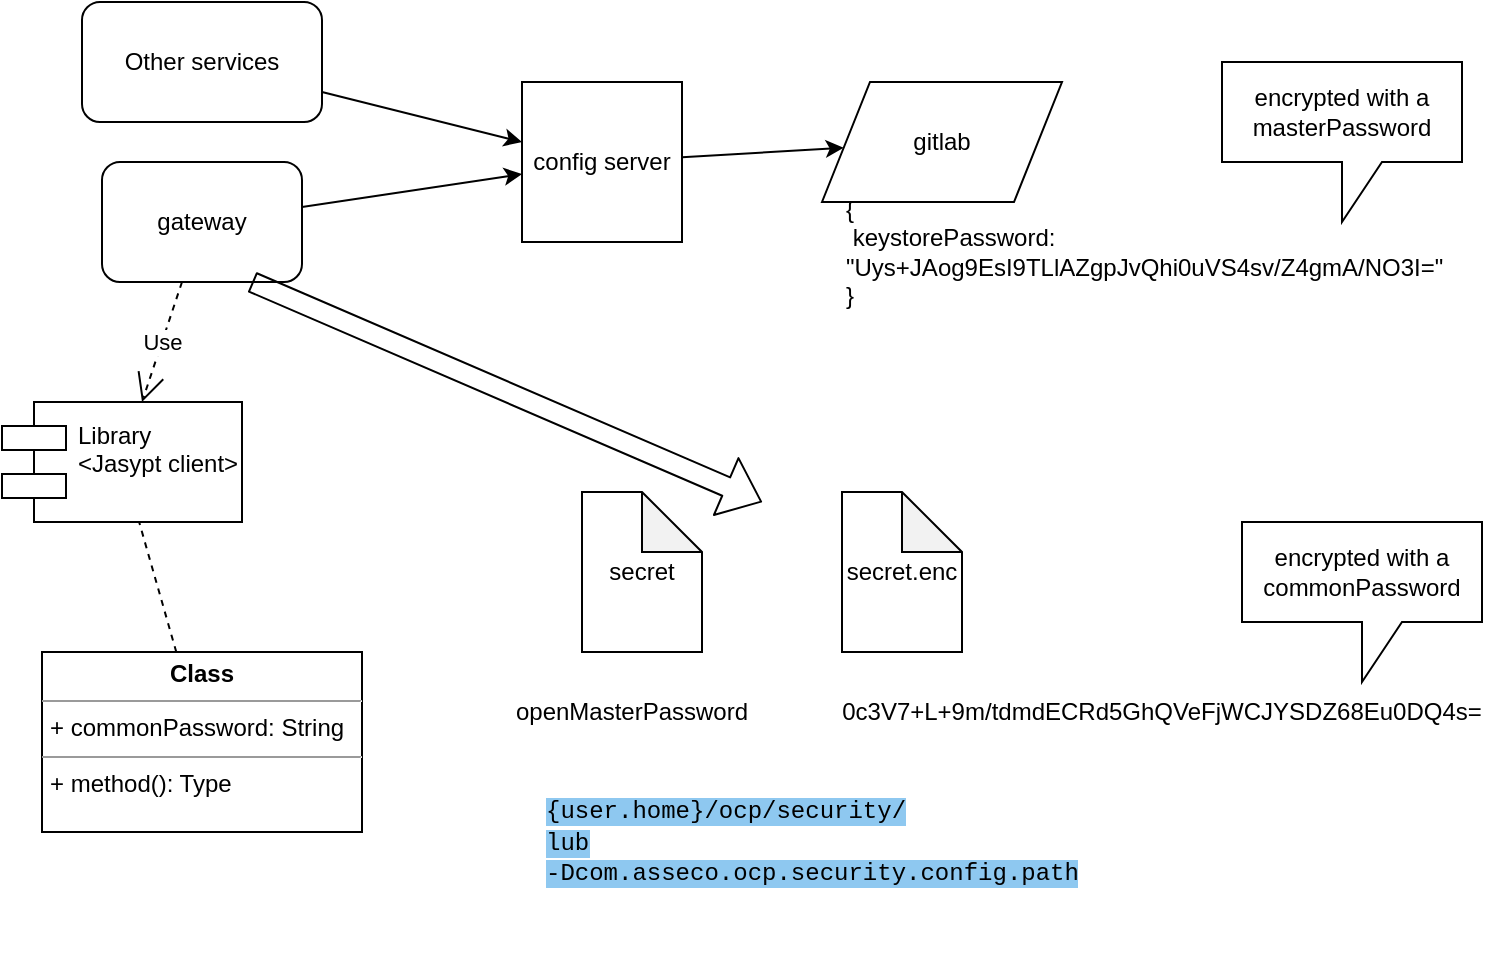 <mxfile version="11.0.2" type="github"><diagram id="99YDHc3TSmaeeeurqAD4" name="Page-1"><mxGraphModel dx="1422" dy="741" grid="1" gridSize="10" guides="1" tooltips="1" connect="1" arrows="1" fold="1" page="1" pageScale="1" pageWidth="827" pageHeight="1169" math="0" shadow="0"><root><mxCell id="0"/><mxCell id="1" parent="0"/><mxCell id="nttZMBzkw4AhRYUUdRso-2" value="secret" style="shape=note;whiteSpace=wrap;html=1;backgroundOutline=1;darkOpacity=0.05;" parent="1" vertex="1"><mxGeometry x="300" y="265" width="60" height="80" as="geometry"/></mxCell><mxCell id="nttZMBzkw4AhRYUUdRso-3" value="secret.enc" style="shape=note;whiteSpace=wrap;html=1;backgroundOutline=1;darkOpacity=0.05;" parent="1" vertex="1"><mxGeometry x="430" y="265" width="60" height="80" as="geometry"/></mxCell><mxCell id="nttZMBzkw4AhRYUUdRso-4" value="gateway" style="rounded=1;whiteSpace=wrap;html=1;" parent="1" vertex="1"><mxGeometry x="60" y="100" width="100" height="60" as="geometry"/></mxCell><mxCell id="nttZMBzkw4AhRYUUdRso-5" value="config server" style="whiteSpace=wrap;html=1;aspect=fixed;" parent="1" vertex="1"><mxGeometry x="270" y="60" width="80" height="80" as="geometry"/></mxCell><mxCell id="nttZMBzkw4AhRYUUdRso-6" value="" style="endArrow=classic;html=1;" parent="1" source="nttZMBzkw4AhRYUUdRso-4" target="nttZMBzkw4AhRYUUdRso-5" edge="1"><mxGeometry width="50" height="50" relative="1" as="geometry"><mxPoint x="160" y="580" as="sourcePoint"/><mxPoint x="210" y="530" as="targetPoint"/></mxGeometry></mxCell><mxCell id="nttZMBzkw4AhRYUUdRso-7" value="gitlab" style="shape=parallelogram;perimeter=parallelogramPerimeter;whiteSpace=wrap;html=1;" parent="1" vertex="1"><mxGeometry x="420" y="60" width="120" height="60" as="geometry"/></mxCell><mxCell id="nttZMBzkw4AhRYUUdRso-8" value="" style="endArrow=classic;html=1;" parent="1" source="nttZMBzkw4AhRYUUdRso-5" target="nttZMBzkw4AhRYUUdRso-7" edge="1"><mxGeometry width="50" height="50" relative="1" as="geometry"><mxPoint x="160" y="580" as="sourcePoint"/><mxPoint x="210" y="530" as="targetPoint"/></mxGeometry></mxCell><mxCell id="nttZMBzkw4AhRYUUdRso-10" value="{&lt;br&gt;&amp;nbsp;keystorePassword: &quot;Uys+JAog9EsI9TLlAZgpJvQhi0uVS4sv/Z4gmA/NO3I=&quot;&lt;br&gt;}" style="text;html=1;strokeColor=none;fillColor=none;align=left;verticalAlign=middle;whiteSpace=wrap;rounded=0;" parent="1" vertex="1"><mxGeometry x="430" y="130" width="200" height="30" as="geometry"/></mxCell><mxCell id="nttZMBzkw4AhRYUUdRso-11" value="&lt;p style=&quot;margin: 0px ; margin-top: 4px ; text-align: center&quot;&gt;&lt;b&gt;Class&lt;/b&gt;&lt;/p&gt;&lt;hr size=&quot;1&quot;&gt;&lt;p style=&quot;margin: 0px ; margin-left: 4px&quot;&gt;+ commonPassword: String&lt;/p&gt;&lt;hr size=&quot;1&quot;&gt;&lt;p style=&quot;margin: 0px ; margin-left: 4px&quot;&gt;+ method(): Type&lt;/p&gt;" style="verticalAlign=top;align=left;overflow=fill;fontSize=12;fontFamily=Helvetica;html=1;" parent="1" vertex="1"><mxGeometry x="30" y="345" width="160" height="90" as="geometry"/></mxCell><mxCell id="0wp3VmJ-0IOE2fGg3eGC-1" value="Library&#10;&lt;Jasypt client&gt;&#10;" style="shape=component;align=left;spacingLeft=36;" vertex="1" parent="1"><mxGeometry x="10" y="220" width="120" height="60" as="geometry"/></mxCell><mxCell id="0wp3VmJ-0IOE2fGg3eGC-2" value="Use" style="endArrow=open;endSize=12;dashed=1;html=1;" edge="1" parent="1" source="nttZMBzkw4AhRYUUdRso-4" target="0wp3VmJ-0IOE2fGg3eGC-1"><mxGeometry width="160" relative="1" as="geometry"><mxPoint x="20" y="530" as="sourcePoint"/><mxPoint x="180" y="530" as="targetPoint"/></mxGeometry></mxCell><mxCell id="0wp3VmJ-0IOE2fGg3eGC-3" value="Other services" style="rounded=1;whiteSpace=wrap;html=1;" vertex="1" parent="1"><mxGeometry x="50" y="20" width="120" height="60" as="geometry"/></mxCell><mxCell id="0wp3VmJ-0IOE2fGg3eGC-4" value="" style="endArrow=classic;html=1;" edge="1" parent="1" source="0wp3VmJ-0IOE2fGg3eGC-3" target="nttZMBzkw4AhRYUUdRso-5"><mxGeometry width="50" height="50" relative="1" as="geometry"><mxPoint x="10" y="580" as="sourcePoint"/><mxPoint x="60" y="530" as="targetPoint"/></mxGeometry></mxCell><mxCell id="0wp3VmJ-0IOE2fGg3eGC-5" value="" style="endArrow=none;dashed=1;html=1;" edge="1" parent="1" source="nttZMBzkw4AhRYUUdRso-11" target="0wp3VmJ-0IOE2fGg3eGC-1"><mxGeometry width="50" height="50" relative="1" as="geometry"><mxPoint x="10" y="510" as="sourcePoint"/><mxPoint x="60" y="460" as="targetPoint"/></mxGeometry></mxCell><mxCell id="0wp3VmJ-0IOE2fGg3eGC-6" value="&lt;span style=&quot;font-family: &amp;#34;courier new&amp;#34; , monospace ; background-color: rgb(142 , 200 , 240)&quot;&gt;{user.home}/ocp/security/&lt;br&gt;lub&lt;br&gt;&lt;/span&gt;&lt;span style=&quot;font-family: &amp;#34;courier new&amp;#34; , monospace ; background-color: rgb(142 , 200 , 240)&quot;&gt;-Dcom.asseco.ocp.security.config.path&lt;/span&gt;&lt;span style=&quot;font-family: &amp;#34;courier new&amp;#34; , monospace ; background-color: rgb(142 , 200 , 240)&quot;&gt;&lt;br&gt;&lt;/span&gt;" style="text;html=1;strokeColor=none;fillColor=none;align=left;verticalAlign=middle;whiteSpace=wrap;rounded=0;" vertex="1" parent="1"><mxGeometry x="280" y="375" width="340" height="130" as="geometry"/></mxCell><mxCell id="0wp3VmJ-0IOE2fGg3eGC-10" value="openMasterPassword" style="text;html=1;strokeColor=none;fillColor=none;align=center;verticalAlign=middle;whiteSpace=wrap;rounded=0;" vertex="1" parent="1"><mxGeometry x="260" y="370" width="130" height="10" as="geometry"/></mxCell><mxCell id="0wp3VmJ-0IOE2fGg3eGC-11" value="0c3V7+L+9m/tdmdECRd5GhQVeFjWCJYSDZ68Eu0DQ4s=" style="text;html=1;strokeColor=none;fillColor=none;align=center;verticalAlign=middle;whiteSpace=wrap;rounded=0;" vertex="1" parent="1"><mxGeometry x="570" y="365" width="40" height="20" as="geometry"/></mxCell><mxCell id="0wp3VmJ-0IOE2fGg3eGC-12" style="edgeStyle=orthogonalEdgeStyle;rounded=0;orthogonalLoop=1;jettySize=auto;html=1;exitX=0.5;exitY=1;exitDx=0;exitDy=0;" edge="1" parent="1" source="0wp3VmJ-0IOE2fGg3eGC-11" target="0wp3VmJ-0IOE2fGg3eGC-11"><mxGeometry relative="1" as="geometry"/></mxCell><mxCell id="0wp3VmJ-0IOE2fGg3eGC-13" value="encrypted with a commonPassword" style="shape=callout;whiteSpace=wrap;html=1;perimeter=calloutPerimeter;" vertex="1" parent="1"><mxGeometry x="630" y="280" width="120" height="80" as="geometry"/></mxCell><mxCell id="0wp3VmJ-0IOE2fGg3eGC-14" value="encrypted with a masterPassword" style="shape=callout;whiteSpace=wrap;html=1;perimeter=calloutPerimeter;" vertex="1" parent="1"><mxGeometry x="620" y="50" width="120" height="80" as="geometry"/></mxCell><mxCell id="0wp3VmJ-0IOE2fGg3eGC-16" value="" style="shape=flexArrow;endArrow=classic;html=1;exitX=0.75;exitY=1;exitDx=0;exitDy=0;" edge="1" parent="1" source="nttZMBzkw4AhRYUUdRso-4"><mxGeometry width="50" height="50" relative="1" as="geometry"><mxPoint x="350" y="227.5" as="sourcePoint"/><mxPoint x="390" y="270" as="targetPoint"/></mxGeometry></mxCell></root></mxGraphModel></diagram></mxfile>
